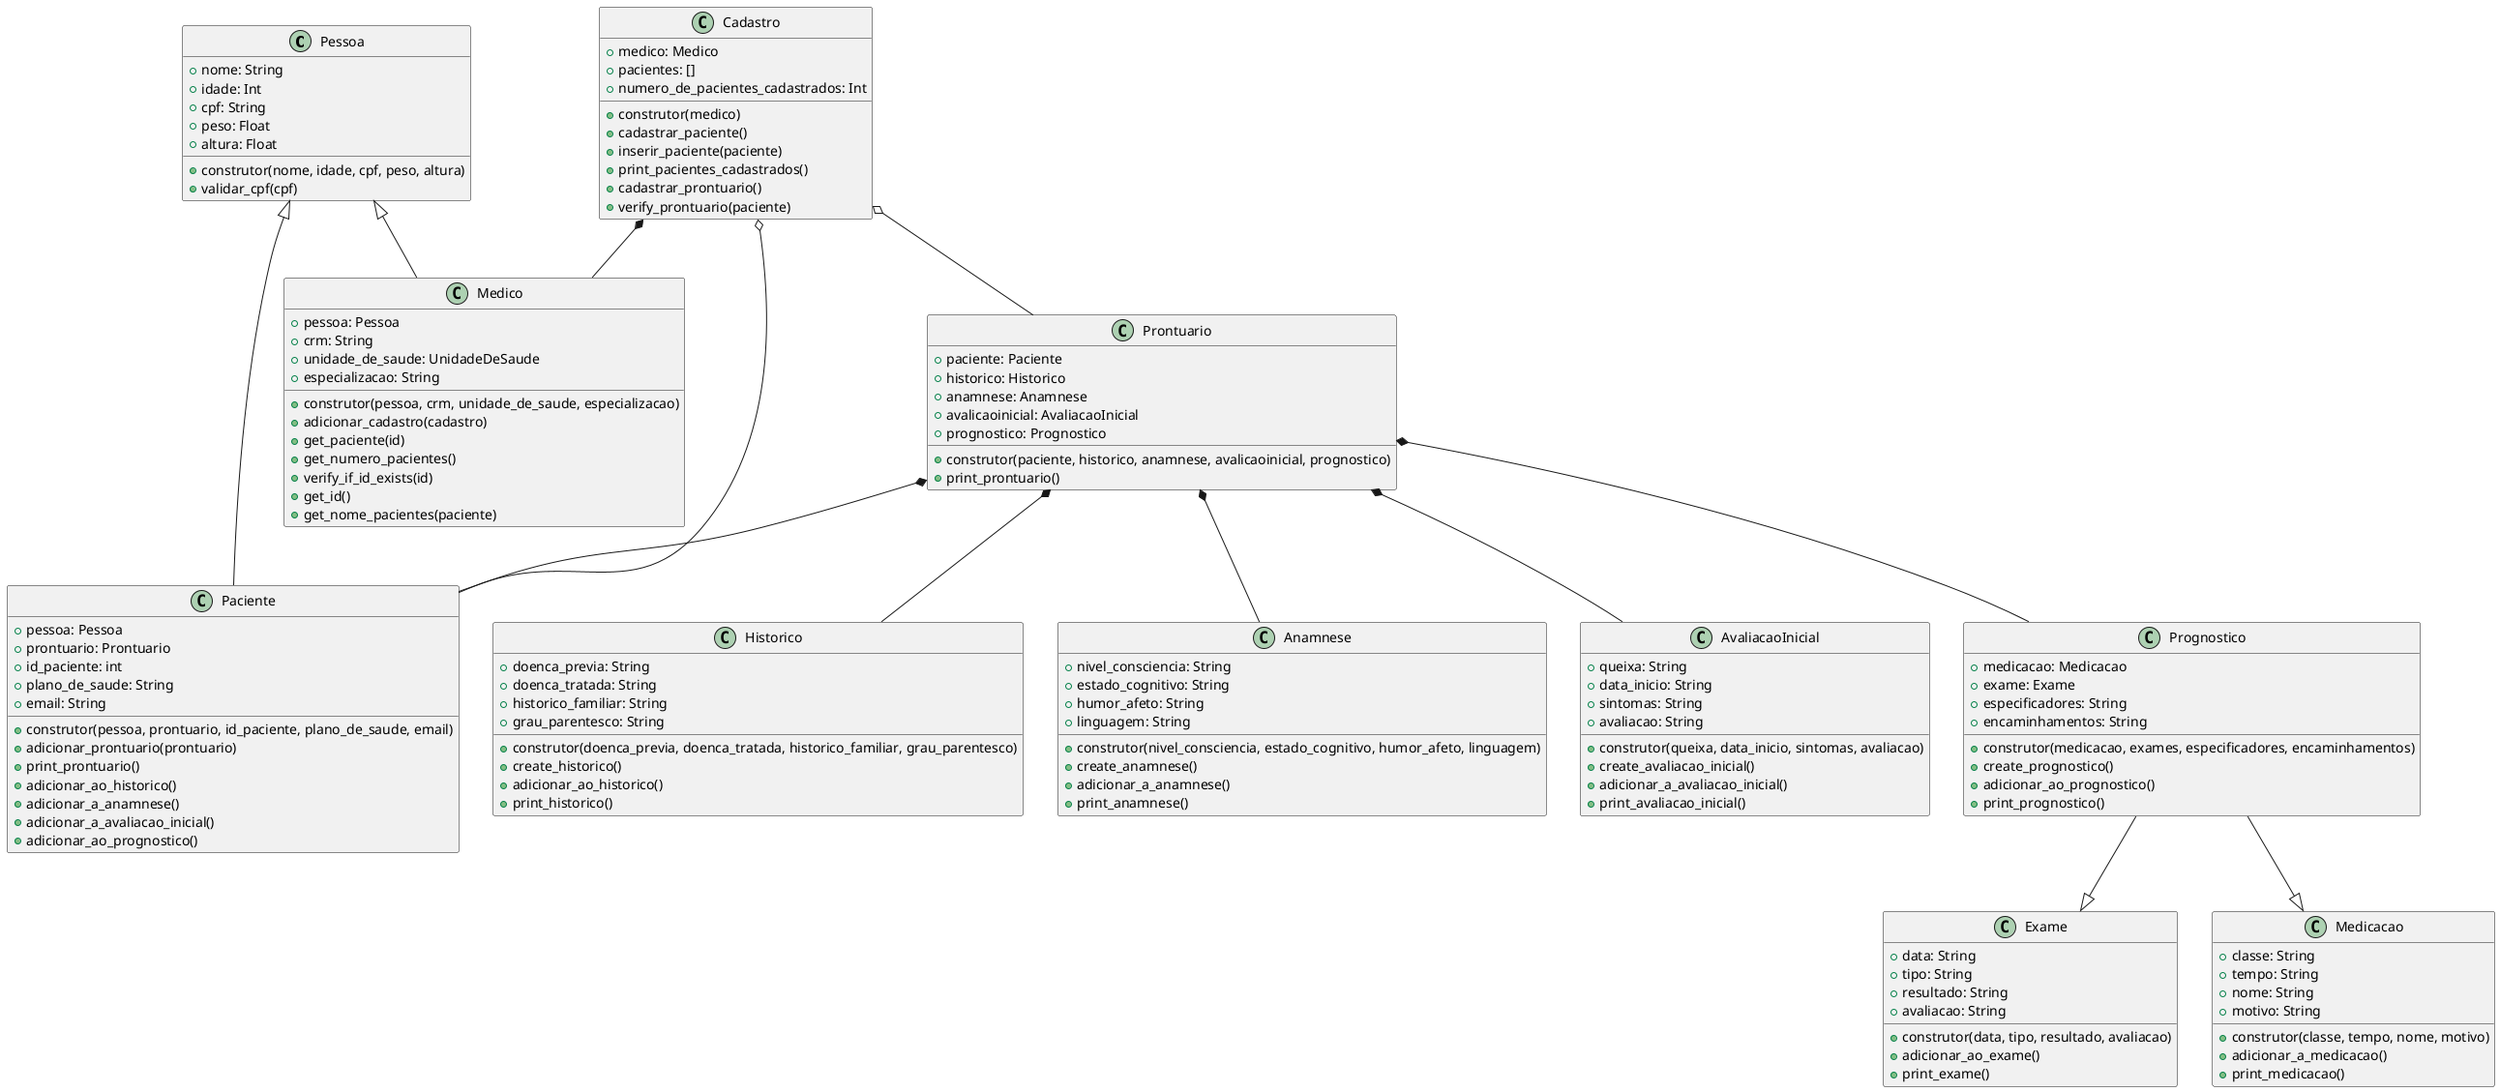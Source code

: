 @startuml diagrama


class Pessoa {
    + nome: String
    + idade: Int
    + cpf: String
    + peso: Float
    + altura: Float
    + construtor(nome, idade, cpf, peso, altura)
    + validar_cpf(cpf)
}

class Paciente {
    + pessoa: Pessoa
    + prontuario: Prontuario
    + id_paciente: int
    + plano_de_saude: String
    + email: String
    + construtor(pessoa, prontuario, id_paciente, plano_de_saude, email)
    + adicionar_prontuario(prontuario)
    + print_prontuario()
    + adicionar_ao_historico()
    + adicionar_a_anamnese()
    + adicionar_a_avaliacao_inicial()
    + adicionar_ao_prognostico()
}

class Medico {
    + pessoa: Pessoa
    + crm: String
    + unidade_de_saude: UnidadeDeSaude
    + especializacao: String
    + construtor(pessoa, crm, unidade_de_saude, especializacao)
    + adicionar_cadastro(cadastro)
    + get_paciente(id)
    + get_numero_pacientes()
    + verify_if_id_exists(id)
    + get_id()
    + get_nome_pacientes(paciente)
}

class Prontuario {
    + paciente: Paciente
    + historico: Historico
    + anamnese: Anamnese 
    + avalicaoinicial: AvaliacaoInicial
    + prognostico: Prognostico
    + construtor(paciente, historico, anamnese, avalicaoinicial, prognostico)
    + print_prontuario()
}

class Cadastro {
    + medico: Medico
    + pacientes: []
    + numero_de_pacientes_cadastrados: Int
    + construtor(medico)
    + cadastrar_paciente()
    + inserir_paciente(paciente)
    + print_pacientes_cadastrados()
    + cadastrar_prontuario()
    + verify_prontuario(paciente)
}


class Historico {
    + doenca_previa: String
    + doenca_tratada: String
    + historico_familiar: String
    + grau_parentesco: String
    + construtor(doenca_previa, doenca_tratada, historico_familiar, grau_parentesco)
    + create_historico()
    + adicionar_ao_historico()
    + print_historico()
}

class Exame {
    + data: String
    + tipo: String
    + resultado: String
    + avaliacao: String
    + construtor(data, tipo, resultado, avaliacao)
    + adicionar_ao_exame()
    + print_exame()
}

class Anamnese {
    + nivel_consciencia: String
    + estado_cognitivo: String
    + humor_afeto: String
    + linguagem: String
    + construtor(nivel_consciencia, estado_cognitivo, humor_afeto, linguagem)
    + create_anamnese()
    + adicionar_a_anamnese()
    + print_anamnese()
}

class AvaliacaoInicial {
    + queixa: String
    + data_inicio: String
    + sintomas: String
    + avaliacao: String
    + construtor(queixa, data_inicio, sintomas, avaliacao)
    + create_avaliacao_inicial()
    + adicionar_a_avaliacao_inicial()
    + print_avaliacao_inicial()
}

class Prognostico {
    + medicacao: Medicacao
    + exame: Exame
    + especificadores: String
    + encaminhamentos: String
    + construtor(medicacao, exames, especificadores, encaminhamentos)
    + create_prognostico()
    + adicionar_ao_prognostico()
    + print_prognostico()
}

class Medicacao {
    + classe: String
    + tempo: String
    + nome: String
    + motivo: String
    + construtor(classe, tempo, nome, motivo)
    + adicionar_a_medicacao()
    + print_medicacao()
}



Pessoa <|-- Paciente
Pessoa <|-- Medico
Cadastro *-- Medico
Cadastro o-- Paciente
Cadastro o-- Prontuario
Prontuario *-- Paciente
Prontuario *-- Historico
Prontuario *-- Anamnese
Prontuario *-- AvaliacaoInicial
Prontuario *-- Prognostico
Prognostico --|> Medicacao
Prognostico --|> Exame

@enduml